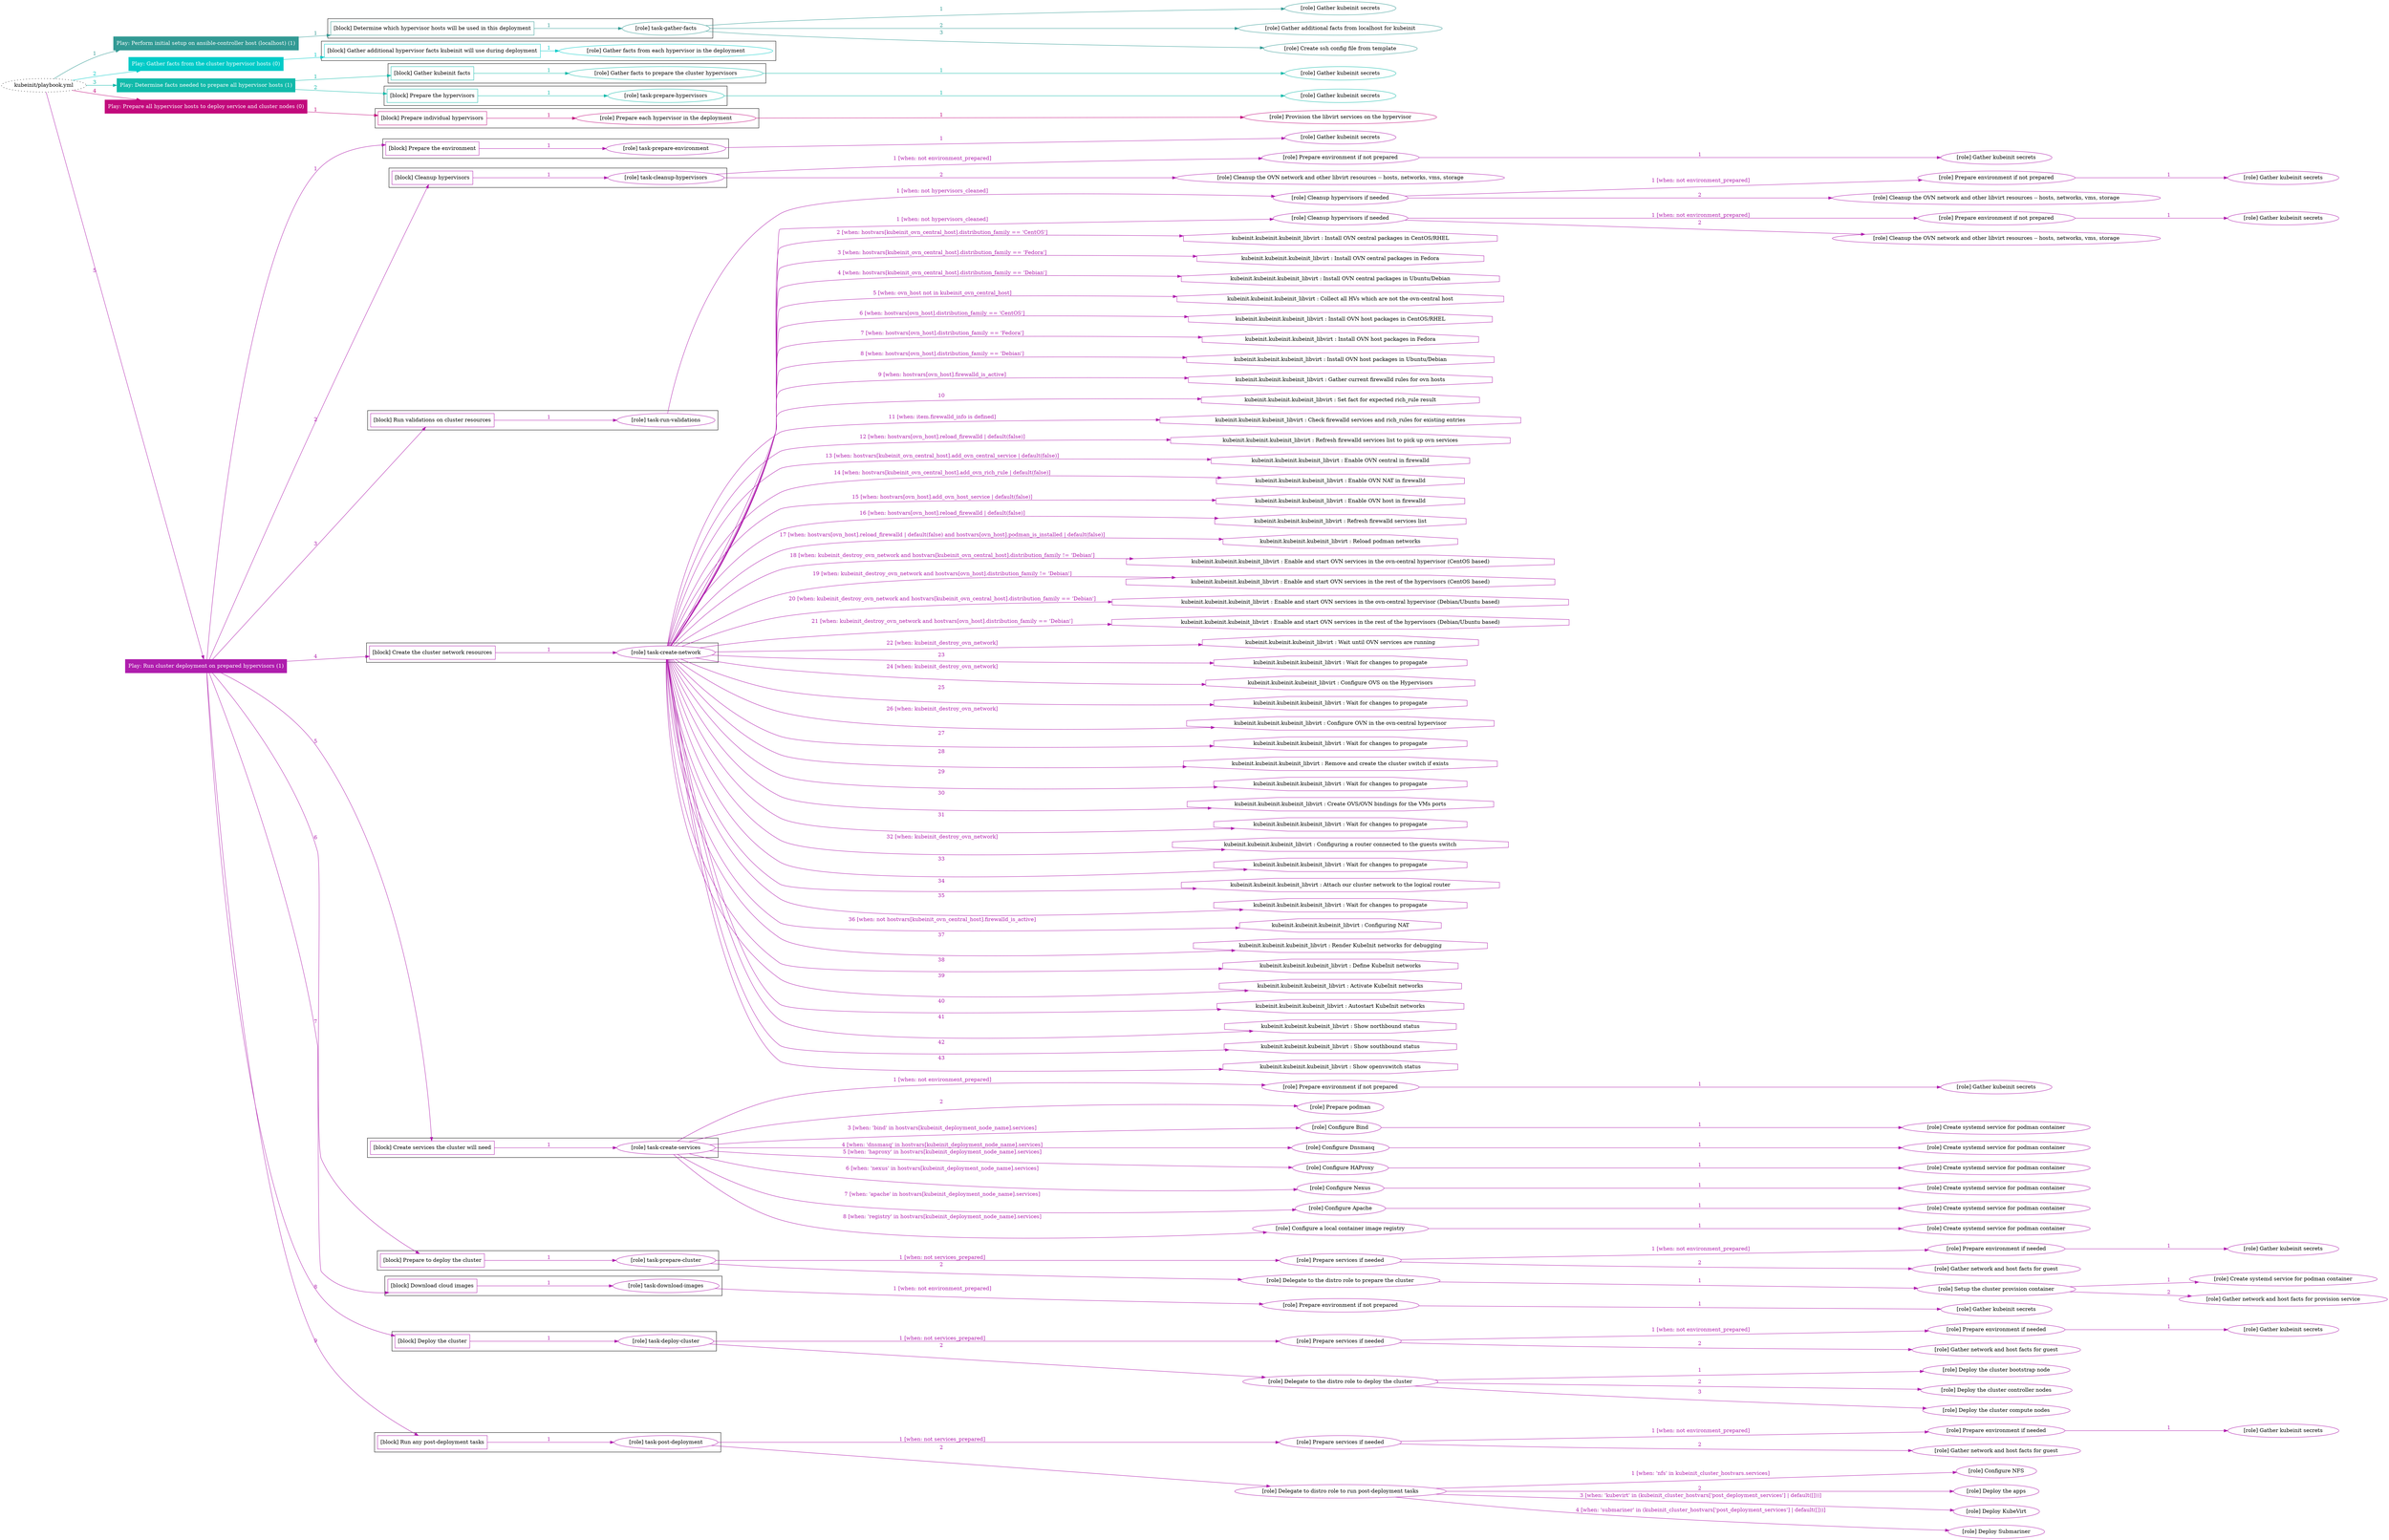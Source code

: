 digraph {
	graph [concentrate=true ordering=in rankdir=LR ratio=fill]
	edge [esep=5 sep=10]
	"kubeinit/playbook.yml" [URL="/home/runner/work/kubeinit/kubeinit/kubeinit/playbook.yml" id=playbook_ea1ca908 style=dotted]
	play_0ae93639 [label="Play: Perform initial setup on ansible-controller host (localhost) (1)" URL="/home/runner/work/kubeinit/kubeinit/kubeinit/playbook.yml" color="#329a94" fontcolor="#ffffff" id=play_0ae93639 shape=box style=filled tooltip=localhost]
	"kubeinit/playbook.yml" -> play_0ae93639 [label="1 " color="#329a94" fontcolor="#329a94" id=edge_a239cb2b labeltooltip="1 " tooltip="1 "]
	subgraph "Gather kubeinit secrets" {
		role_a2e5700a [label="[role] Gather kubeinit secrets" URL="/home/runner/.ansible/collections/ansible_collections/kubeinit/kubeinit/roles/kubeinit_prepare/tasks/build_hypervisors_group.yml" color="#329a94" id=role_a2e5700a tooltip="Gather kubeinit secrets"]
	}
	subgraph "Gather additional facts from localhost for kubeinit" {
		role_4986adee [label="[role] Gather additional facts from localhost for kubeinit" URL="/home/runner/.ansible/collections/ansible_collections/kubeinit/kubeinit/roles/kubeinit_prepare/tasks/build_hypervisors_group.yml" color="#329a94" id=role_4986adee tooltip="Gather additional facts from localhost for kubeinit"]
	}
	subgraph "Create ssh config file from template" {
		role_290e1385 [label="[role] Create ssh config file from template" URL="/home/runner/.ansible/collections/ansible_collections/kubeinit/kubeinit/roles/kubeinit_prepare/tasks/build_hypervisors_group.yml" color="#329a94" id=role_290e1385 tooltip="Create ssh config file from template"]
	}
	subgraph "task-gather-facts" {
		role_0436cee5 [label="[role] task-gather-facts" URL="/home/runner/work/kubeinit/kubeinit/kubeinit/playbook.yml" color="#329a94" id=role_0436cee5 tooltip="task-gather-facts"]
		role_0436cee5 -> role_a2e5700a [label="1 " color="#329a94" fontcolor="#329a94" id=edge_71b6c29a labeltooltip="1 " tooltip="1 "]
		role_0436cee5 -> role_4986adee [label="2 " color="#329a94" fontcolor="#329a94" id=edge_1defa021 labeltooltip="2 " tooltip="2 "]
		role_0436cee5 -> role_290e1385 [label="3 " color="#329a94" fontcolor="#329a94" id=edge_b95667a7 labeltooltip="3 " tooltip="3 "]
	}
	subgraph "Play: Perform initial setup on ansible-controller host (localhost) (1)" {
		play_0ae93639 -> block_bfe4ce61 [label=1 color="#329a94" fontcolor="#329a94" id=edge_d8393384 labeltooltip=1 tooltip=1]
		subgraph cluster_block_bfe4ce61 {
			block_bfe4ce61 [label="[block] Determine which hypervisor hosts will be used in this deployment" URL="/home/runner/work/kubeinit/kubeinit/kubeinit/playbook.yml" color="#329a94" id=block_bfe4ce61 labeltooltip="Determine which hypervisor hosts will be used in this deployment" shape=box tooltip="Determine which hypervisor hosts will be used in this deployment"]
			block_bfe4ce61 -> role_0436cee5 [label="1 " color="#329a94" fontcolor="#329a94" id=edge_c9298a6a labeltooltip="1 " tooltip="1 "]
		}
	}
	play_7efac092 [label="Play: Gather facts from the cluster hypervisor hosts (0)" URL="/home/runner/work/kubeinit/kubeinit/kubeinit/playbook.yml" color="#01cbc8" fontcolor="#ffffff" id=play_7efac092 shape=box style=filled tooltip="Play: Gather facts from the cluster hypervisor hosts (0)"]
	"kubeinit/playbook.yml" -> play_7efac092 [label="2 " color="#01cbc8" fontcolor="#01cbc8" id=edge_a82873a0 labeltooltip="2 " tooltip="2 "]
	subgraph "Gather facts from each hypervisor in the deployment" {
		role_08704fc5 [label="[role] Gather facts from each hypervisor in the deployment" URL="/home/runner/work/kubeinit/kubeinit/kubeinit/playbook.yml" color="#01cbc8" id=role_08704fc5 tooltip="Gather facts from each hypervisor in the deployment"]
	}
	subgraph "Play: Gather facts from the cluster hypervisor hosts (0)" {
		play_7efac092 -> block_3d8e0b66 [label=1 color="#01cbc8" fontcolor="#01cbc8" id=edge_782a9094 labeltooltip=1 tooltip=1]
		subgraph cluster_block_3d8e0b66 {
			block_3d8e0b66 [label="[block] Gather additional hypervisor facts kubeinit will use during deployment" URL="/home/runner/work/kubeinit/kubeinit/kubeinit/playbook.yml" color="#01cbc8" id=block_3d8e0b66 labeltooltip="Gather additional hypervisor facts kubeinit will use during deployment" shape=box tooltip="Gather additional hypervisor facts kubeinit will use during deployment"]
			block_3d8e0b66 -> role_08704fc5 [label="1 " color="#01cbc8" fontcolor="#01cbc8" id=edge_5212f565 labeltooltip="1 " tooltip="1 "]
		}
	}
	play_435638f3 [label="Play: Determine facts needed to prepare all hypervisor hosts (1)" URL="/home/runner/work/kubeinit/kubeinit/kubeinit/playbook.yml" color="#12baaa" fontcolor="#ffffff" id=play_435638f3 shape=box style=filled tooltip=localhost]
	"kubeinit/playbook.yml" -> play_435638f3 [label="3 " color="#12baaa" fontcolor="#12baaa" id=edge_a62889ac labeltooltip="3 " tooltip="3 "]
	subgraph "Gather kubeinit secrets" {
		role_417e9c0d [label="[role] Gather kubeinit secrets" URL="/home/runner/.ansible/collections/ansible_collections/kubeinit/kubeinit/roles/kubeinit_prepare/tasks/gather_kubeinit_facts.yml" color="#12baaa" id=role_417e9c0d tooltip="Gather kubeinit secrets"]
	}
	subgraph "Gather facts to prepare the cluster hypervisors" {
		role_7a25b4cd [label="[role] Gather facts to prepare the cluster hypervisors" URL="/home/runner/work/kubeinit/kubeinit/kubeinit/playbook.yml" color="#12baaa" id=role_7a25b4cd tooltip="Gather facts to prepare the cluster hypervisors"]
		role_7a25b4cd -> role_417e9c0d [label="1 " color="#12baaa" fontcolor="#12baaa" id=edge_e4fcb3da labeltooltip="1 " tooltip="1 "]
	}
	subgraph "Gather kubeinit secrets" {
		role_607f1803 [label="[role] Gather kubeinit secrets" URL="/home/runner/.ansible/collections/ansible_collections/kubeinit/kubeinit/roles/kubeinit_prepare/tasks/gather_kubeinit_facts.yml" color="#12baaa" id=role_607f1803 tooltip="Gather kubeinit secrets"]
	}
	subgraph "task-prepare-hypervisors" {
		role_f292188e [label="[role] task-prepare-hypervisors" URL="/home/runner/work/kubeinit/kubeinit/kubeinit/playbook.yml" color="#12baaa" id=role_f292188e tooltip="task-prepare-hypervisors"]
		role_f292188e -> role_607f1803 [label="1 " color="#12baaa" fontcolor="#12baaa" id=edge_1238291b labeltooltip="1 " tooltip="1 "]
	}
	subgraph "Play: Determine facts needed to prepare all hypervisor hosts (1)" {
		play_435638f3 -> block_8fab084e [label=1 color="#12baaa" fontcolor="#12baaa" id=edge_6aab257a labeltooltip=1 tooltip=1]
		subgraph cluster_block_8fab084e {
			block_8fab084e [label="[block] Gather kubeinit facts" URL="/home/runner/work/kubeinit/kubeinit/kubeinit/playbook.yml" color="#12baaa" id=block_8fab084e labeltooltip="Gather kubeinit facts" shape=box tooltip="Gather kubeinit facts"]
			block_8fab084e -> role_7a25b4cd [label="1 " color="#12baaa" fontcolor="#12baaa" id=edge_57bd0a74 labeltooltip="1 " tooltip="1 "]
		}
		play_435638f3 -> block_c5f908b9 [label=2 color="#12baaa" fontcolor="#12baaa" id=edge_bc007dd3 labeltooltip=2 tooltip=2]
		subgraph cluster_block_c5f908b9 {
			block_c5f908b9 [label="[block] Prepare the hypervisors" URL="/home/runner/work/kubeinit/kubeinit/kubeinit/playbook.yml" color="#12baaa" id=block_c5f908b9 labeltooltip="Prepare the hypervisors" shape=box tooltip="Prepare the hypervisors"]
			block_c5f908b9 -> role_f292188e [label="1 " color="#12baaa" fontcolor="#12baaa" id=edge_26f1ca43 labeltooltip="1 " tooltip="1 "]
		}
	}
	play_dd35bb76 [label="Play: Prepare all hypervisor hosts to deploy service and cluster nodes (0)" URL="/home/runner/work/kubeinit/kubeinit/kubeinit/playbook.yml" color="#c20a7c" fontcolor="#ffffff" id=play_dd35bb76 shape=box style=filled tooltip="Play: Prepare all hypervisor hosts to deploy service and cluster nodes (0)"]
	"kubeinit/playbook.yml" -> play_dd35bb76 [label="4 " color="#c20a7c" fontcolor="#c20a7c" id=edge_64237a8a labeltooltip="4 " tooltip="4 "]
	subgraph "Provision the libvirt services on the hypervisor" {
		role_42cf8843 [label="[role] Provision the libvirt services on the hypervisor" URL="/home/runner/.ansible/collections/ansible_collections/kubeinit/kubeinit/roles/kubeinit_prepare/tasks/prepare_hypervisor.yml" color="#c20a7c" id=role_42cf8843 tooltip="Provision the libvirt services on the hypervisor"]
	}
	subgraph "Prepare each hypervisor in the deployment" {
		role_e4716dc3 [label="[role] Prepare each hypervisor in the deployment" URL="/home/runner/work/kubeinit/kubeinit/kubeinit/playbook.yml" color="#c20a7c" id=role_e4716dc3 tooltip="Prepare each hypervisor in the deployment"]
		role_e4716dc3 -> role_42cf8843 [label="1 " color="#c20a7c" fontcolor="#c20a7c" id=edge_cebd91bb labeltooltip="1 " tooltip="1 "]
	}
	subgraph "Play: Prepare all hypervisor hosts to deploy service and cluster nodes (0)" {
		play_dd35bb76 -> block_8d2de7bc [label=1 color="#c20a7c" fontcolor="#c20a7c" id=edge_f1f3fc42 labeltooltip=1 tooltip=1]
		subgraph cluster_block_8d2de7bc {
			block_8d2de7bc [label="[block] Prepare individual hypervisors" URL="/home/runner/work/kubeinit/kubeinit/kubeinit/playbook.yml" color="#c20a7c" id=block_8d2de7bc labeltooltip="Prepare individual hypervisors" shape=box tooltip="Prepare individual hypervisors"]
			block_8d2de7bc -> role_e4716dc3 [label="1 " color="#c20a7c" fontcolor="#c20a7c" id=edge_1312fa76 labeltooltip="1 " tooltip="1 "]
		}
	}
	play_c04c3ebf [label="Play: Run cluster deployment on prepared hypervisors (1)" URL="/home/runner/work/kubeinit/kubeinit/kubeinit/playbook.yml" color="#af1dad" fontcolor="#ffffff" id=play_c04c3ebf shape=box style=filled tooltip=localhost]
	"kubeinit/playbook.yml" -> play_c04c3ebf [label="5 " color="#af1dad" fontcolor="#af1dad" id=edge_9cc2036c labeltooltip="5 " tooltip="5 "]
	subgraph "Gather kubeinit secrets" {
		role_be4072ae [label="[role] Gather kubeinit secrets" URL="/home/runner/.ansible/collections/ansible_collections/kubeinit/kubeinit/roles/kubeinit_prepare/tasks/gather_kubeinit_facts.yml" color="#af1dad" id=role_be4072ae tooltip="Gather kubeinit secrets"]
	}
	subgraph "task-prepare-environment" {
		role_e751683d [label="[role] task-prepare-environment" URL="/home/runner/work/kubeinit/kubeinit/kubeinit/playbook.yml" color="#af1dad" id=role_e751683d tooltip="task-prepare-environment"]
		role_e751683d -> role_be4072ae [label="1 " color="#af1dad" fontcolor="#af1dad" id=edge_edffc7cd labeltooltip="1 " tooltip="1 "]
	}
	subgraph "Gather kubeinit secrets" {
		role_3a88bd93 [label="[role] Gather kubeinit secrets" URL="/home/runner/.ansible/collections/ansible_collections/kubeinit/kubeinit/roles/kubeinit_prepare/tasks/gather_kubeinit_facts.yml" color="#af1dad" id=role_3a88bd93 tooltip="Gather kubeinit secrets"]
	}
	subgraph "Prepare environment if not prepared" {
		role_726d8c80 [label="[role] Prepare environment if not prepared" URL="/home/runner/.ansible/collections/ansible_collections/kubeinit/kubeinit/roles/kubeinit_prepare/tasks/cleanup_hypervisors.yml" color="#af1dad" id=role_726d8c80 tooltip="Prepare environment if not prepared"]
		role_726d8c80 -> role_3a88bd93 [label="1 " color="#af1dad" fontcolor="#af1dad" id=edge_2c4854ce labeltooltip="1 " tooltip="1 "]
	}
	subgraph "Cleanup the OVN network and other libvirt resources -- hosts, networks, vms, storage" {
		role_c9565718 [label="[role] Cleanup the OVN network and other libvirt resources -- hosts, networks, vms, storage" URL="/home/runner/.ansible/collections/ansible_collections/kubeinit/kubeinit/roles/kubeinit_prepare/tasks/cleanup_hypervisors.yml" color="#af1dad" id=role_c9565718 tooltip="Cleanup the OVN network and other libvirt resources -- hosts, networks, vms, storage"]
	}
	subgraph "task-cleanup-hypervisors" {
		role_a828b760 [label="[role] task-cleanup-hypervisors" URL="/home/runner/work/kubeinit/kubeinit/kubeinit/playbook.yml" color="#af1dad" id=role_a828b760 tooltip="task-cleanup-hypervisors"]
		role_a828b760 -> role_726d8c80 [label="1 [when: not environment_prepared]" color="#af1dad" fontcolor="#af1dad" id=edge_103b2758 labeltooltip="1 [when: not environment_prepared]" tooltip="1 [when: not environment_prepared]"]
		role_a828b760 -> role_c9565718 [label="2 " color="#af1dad" fontcolor="#af1dad" id=edge_926e0efb labeltooltip="2 " tooltip="2 "]
	}
	subgraph "Gather kubeinit secrets" {
		role_eca403bc [label="[role] Gather kubeinit secrets" URL="/home/runner/.ansible/collections/ansible_collections/kubeinit/kubeinit/roles/kubeinit_prepare/tasks/gather_kubeinit_facts.yml" color="#af1dad" id=role_eca403bc tooltip="Gather kubeinit secrets"]
	}
	subgraph "Prepare environment if not prepared" {
		role_e708976e [label="[role] Prepare environment if not prepared" URL="/home/runner/.ansible/collections/ansible_collections/kubeinit/kubeinit/roles/kubeinit_prepare/tasks/cleanup_hypervisors.yml" color="#af1dad" id=role_e708976e tooltip="Prepare environment if not prepared"]
		role_e708976e -> role_eca403bc [label="1 " color="#af1dad" fontcolor="#af1dad" id=edge_f179a76d labeltooltip="1 " tooltip="1 "]
	}
	subgraph "Cleanup the OVN network and other libvirt resources -- hosts, networks, vms, storage" {
		role_1211282d [label="[role] Cleanup the OVN network and other libvirt resources -- hosts, networks, vms, storage" URL="/home/runner/.ansible/collections/ansible_collections/kubeinit/kubeinit/roles/kubeinit_prepare/tasks/cleanup_hypervisors.yml" color="#af1dad" id=role_1211282d tooltip="Cleanup the OVN network and other libvirt resources -- hosts, networks, vms, storage"]
	}
	subgraph "Cleanup hypervisors if needed" {
		role_2c00f3e8 [label="[role] Cleanup hypervisors if needed" URL="/home/runner/.ansible/collections/ansible_collections/kubeinit/kubeinit/roles/kubeinit_validations/tasks/main.yml" color="#af1dad" id=role_2c00f3e8 tooltip="Cleanup hypervisors if needed"]
		role_2c00f3e8 -> role_e708976e [label="1 [when: not environment_prepared]" color="#af1dad" fontcolor="#af1dad" id=edge_c3685a4c labeltooltip="1 [when: not environment_prepared]" tooltip="1 [when: not environment_prepared]"]
		role_2c00f3e8 -> role_1211282d [label="2 " color="#af1dad" fontcolor="#af1dad" id=edge_b17fec5b labeltooltip="2 " tooltip="2 "]
	}
	subgraph "task-run-validations" {
		role_08cb3ce9 [label="[role] task-run-validations" URL="/home/runner/work/kubeinit/kubeinit/kubeinit/playbook.yml" color="#af1dad" id=role_08cb3ce9 tooltip="task-run-validations"]
		role_08cb3ce9 -> role_2c00f3e8 [label="1 [when: not hypervisors_cleaned]" color="#af1dad" fontcolor="#af1dad" id=edge_a7c07e04 labeltooltip="1 [when: not hypervisors_cleaned]" tooltip="1 [when: not hypervisors_cleaned]"]
	}
	subgraph "Gather kubeinit secrets" {
		role_6c9b02df [label="[role] Gather kubeinit secrets" URL="/home/runner/.ansible/collections/ansible_collections/kubeinit/kubeinit/roles/kubeinit_prepare/tasks/gather_kubeinit_facts.yml" color="#af1dad" id=role_6c9b02df tooltip="Gather kubeinit secrets"]
	}
	subgraph "Prepare environment if not prepared" {
		role_2c89f861 [label="[role] Prepare environment if not prepared" URL="/home/runner/.ansible/collections/ansible_collections/kubeinit/kubeinit/roles/kubeinit_prepare/tasks/cleanup_hypervisors.yml" color="#af1dad" id=role_2c89f861 tooltip="Prepare environment if not prepared"]
		role_2c89f861 -> role_6c9b02df [label="1 " color="#af1dad" fontcolor="#af1dad" id=edge_7a4ef47b labeltooltip="1 " tooltip="1 "]
	}
	subgraph "Cleanup the OVN network and other libvirt resources -- hosts, networks, vms, storage" {
		role_3efa6ea3 [label="[role] Cleanup the OVN network and other libvirt resources -- hosts, networks, vms, storage" URL="/home/runner/.ansible/collections/ansible_collections/kubeinit/kubeinit/roles/kubeinit_prepare/tasks/cleanup_hypervisors.yml" color="#af1dad" id=role_3efa6ea3 tooltip="Cleanup the OVN network and other libvirt resources -- hosts, networks, vms, storage"]
	}
	subgraph "Cleanup hypervisors if needed" {
		role_de40634b [label="[role] Cleanup hypervisors if needed" URL="/home/runner/.ansible/collections/ansible_collections/kubeinit/kubeinit/roles/kubeinit_libvirt/tasks/create_network.yml" color="#af1dad" id=role_de40634b tooltip="Cleanup hypervisors if needed"]
		role_de40634b -> role_2c89f861 [label="1 [when: not environment_prepared]" color="#af1dad" fontcolor="#af1dad" id=edge_f402938e labeltooltip="1 [when: not environment_prepared]" tooltip="1 [when: not environment_prepared]"]
		role_de40634b -> role_3efa6ea3 [label="2 " color="#af1dad" fontcolor="#af1dad" id=edge_6611daa8 labeltooltip="2 " tooltip="2 "]
	}
	subgraph "task-create-network" {
		role_a8f7feea [label="[role] task-create-network" URL="/home/runner/work/kubeinit/kubeinit/kubeinit/playbook.yml" color="#af1dad" id=role_a8f7feea tooltip="task-create-network"]
		role_a8f7feea -> role_de40634b [label="1 [when: not hypervisors_cleaned]" color="#af1dad" fontcolor="#af1dad" id=edge_c435ec99 labeltooltip="1 [when: not hypervisors_cleaned]" tooltip="1 [when: not hypervisors_cleaned]"]
		task_5f2d940c [label="kubeinit.kubeinit.kubeinit_libvirt : Install OVN central packages in CentOS/RHEL" URL="/home/runner/.ansible/collections/ansible_collections/kubeinit/kubeinit/roles/kubeinit_libvirt/tasks/create_network.yml" color="#af1dad" id=task_5f2d940c shape=octagon tooltip="kubeinit.kubeinit.kubeinit_libvirt : Install OVN central packages in CentOS/RHEL"]
		role_a8f7feea -> task_5f2d940c [label="2 [when: hostvars[kubeinit_ovn_central_host].distribution_family == 'CentOS']" color="#af1dad" fontcolor="#af1dad" id=edge_6fa2ced2 labeltooltip="2 [when: hostvars[kubeinit_ovn_central_host].distribution_family == 'CentOS']" tooltip="2 [when: hostvars[kubeinit_ovn_central_host].distribution_family == 'CentOS']"]
		task_7ba40718 [label="kubeinit.kubeinit.kubeinit_libvirt : Install OVN central packages in Fedora" URL="/home/runner/.ansible/collections/ansible_collections/kubeinit/kubeinit/roles/kubeinit_libvirt/tasks/create_network.yml" color="#af1dad" id=task_7ba40718 shape=octagon tooltip="kubeinit.kubeinit.kubeinit_libvirt : Install OVN central packages in Fedora"]
		role_a8f7feea -> task_7ba40718 [label="3 [when: hostvars[kubeinit_ovn_central_host].distribution_family == 'Fedora']" color="#af1dad" fontcolor="#af1dad" id=edge_8e8d9be9 labeltooltip="3 [when: hostvars[kubeinit_ovn_central_host].distribution_family == 'Fedora']" tooltip="3 [when: hostvars[kubeinit_ovn_central_host].distribution_family == 'Fedora']"]
		task_ee82bf80 [label="kubeinit.kubeinit.kubeinit_libvirt : Install OVN central packages in Ubuntu/Debian" URL="/home/runner/.ansible/collections/ansible_collections/kubeinit/kubeinit/roles/kubeinit_libvirt/tasks/create_network.yml" color="#af1dad" id=task_ee82bf80 shape=octagon tooltip="kubeinit.kubeinit.kubeinit_libvirt : Install OVN central packages in Ubuntu/Debian"]
		role_a8f7feea -> task_ee82bf80 [label="4 [when: hostvars[kubeinit_ovn_central_host].distribution_family == 'Debian']" color="#af1dad" fontcolor="#af1dad" id=edge_65379d59 labeltooltip="4 [when: hostvars[kubeinit_ovn_central_host].distribution_family == 'Debian']" tooltip="4 [when: hostvars[kubeinit_ovn_central_host].distribution_family == 'Debian']"]
		task_21851b7a [label="kubeinit.kubeinit.kubeinit_libvirt : Collect all HVs which are not the ovn-central host" URL="/home/runner/.ansible/collections/ansible_collections/kubeinit/kubeinit/roles/kubeinit_libvirt/tasks/create_network.yml" color="#af1dad" id=task_21851b7a shape=octagon tooltip="kubeinit.kubeinit.kubeinit_libvirt : Collect all HVs which are not the ovn-central host"]
		role_a8f7feea -> task_21851b7a [label="5 [when: ovn_host not in kubeinit_ovn_central_host]" color="#af1dad" fontcolor="#af1dad" id=edge_c2262827 labeltooltip="5 [when: ovn_host not in kubeinit_ovn_central_host]" tooltip="5 [when: ovn_host not in kubeinit_ovn_central_host]"]
		task_15d139f1 [label="kubeinit.kubeinit.kubeinit_libvirt : Install OVN host packages in CentOS/RHEL" URL="/home/runner/.ansible/collections/ansible_collections/kubeinit/kubeinit/roles/kubeinit_libvirt/tasks/create_network.yml" color="#af1dad" id=task_15d139f1 shape=octagon tooltip="kubeinit.kubeinit.kubeinit_libvirt : Install OVN host packages in CentOS/RHEL"]
		role_a8f7feea -> task_15d139f1 [label="6 [when: hostvars[ovn_host].distribution_family == 'CentOS']" color="#af1dad" fontcolor="#af1dad" id=edge_37299f72 labeltooltip="6 [when: hostvars[ovn_host].distribution_family == 'CentOS']" tooltip="6 [when: hostvars[ovn_host].distribution_family == 'CentOS']"]
		task_61093e41 [label="kubeinit.kubeinit.kubeinit_libvirt : Install OVN host packages in Fedora" URL="/home/runner/.ansible/collections/ansible_collections/kubeinit/kubeinit/roles/kubeinit_libvirt/tasks/create_network.yml" color="#af1dad" id=task_61093e41 shape=octagon tooltip="kubeinit.kubeinit.kubeinit_libvirt : Install OVN host packages in Fedora"]
		role_a8f7feea -> task_61093e41 [label="7 [when: hostvars[ovn_host].distribution_family == 'Fedora']" color="#af1dad" fontcolor="#af1dad" id=edge_f900c5b8 labeltooltip="7 [when: hostvars[ovn_host].distribution_family == 'Fedora']" tooltip="7 [when: hostvars[ovn_host].distribution_family == 'Fedora']"]
		task_47f170ee [label="kubeinit.kubeinit.kubeinit_libvirt : Install OVN host packages in Ubuntu/Debian" URL="/home/runner/.ansible/collections/ansible_collections/kubeinit/kubeinit/roles/kubeinit_libvirt/tasks/create_network.yml" color="#af1dad" id=task_47f170ee shape=octagon tooltip="kubeinit.kubeinit.kubeinit_libvirt : Install OVN host packages in Ubuntu/Debian"]
		role_a8f7feea -> task_47f170ee [label="8 [when: hostvars[ovn_host].distribution_family == 'Debian']" color="#af1dad" fontcolor="#af1dad" id=edge_23afaff3 labeltooltip="8 [when: hostvars[ovn_host].distribution_family == 'Debian']" tooltip="8 [when: hostvars[ovn_host].distribution_family == 'Debian']"]
		task_7374ea62 [label="kubeinit.kubeinit.kubeinit_libvirt : Gather current firewalld rules for ovn hosts" URL="/home/runner/.ansible/collections/ansible_collections/kubeinit/kubeinit/roles/kubeinit_libvirt/tasks/create_network.yml" color="#af1dad" id=task_7374ea62 shape=octagon tooltip="kubeinit.kubeinit.kubeinit_libvirt : Gather current firewalld rules for ovn hosts"]
		role_a8f7feea -> task_7374ea62 [label="9 [when: hostvars[ovn_host].firewalld_is_active]" color="#af1dad" fontcolor="#af1dad" id=edge_05634453 labeltooltip="9 [when: hostvars[ovn_host].firewalld_is_active]" tooltip="9 [when: hostvars[ovn_host].firewalld_is_active]"]
		task_36356c10 [label="kubeinit.kubeinit.kubeinit_libvirt : Set fact for expected rich_rule result" URL="/home/runner/.ansible/collections/ansible_collections/kubeinit/kubeinit/roles/kubeinit_libvirt/tasks/create_network.yml" color="#af1dad" id=task_36356c10 shape=octagon tooltip="kubeinit.kubeinit.kubeinit_libvirt : Set fact for expected rich_rule result"]
		role_a8f7feea -> task_36356c10 [label="10 " color="#af1dad" fontcolor="#af1dad" id=edge_595e44ba labeltooltip="10 " tooltip="10 "]
		task_eefe74a4 [label="kubeinit.kubeinit.kubeinit_libvirt : Check firewalld services and rich_rules for existing entries" URL="/home/runner/.ansible/collections/ansible_collections/kubeinit/kubeinit/roles/kubeinit_libvirt/tasks/create_network.yml" color="#af1dad" id=task_eefe74a4 shape=octagon tooltip="kubeinit.kubeinit.kubeinit_libvirt : Check firewalld services and rich_rules for existing entries"]
		role_a8f7feea -> task_eefe74a4 [label="11 [when: item.firewalld_info is defined]" color="#af1dad" fontcolor="#af1dad" id=edge_5201e021 labeltooltip="11 [when: item.firewalld_info is defined]" tooltip="11 [when: item.firewalld_info is defined]"]
		task_36fb844e [label="kubeinit.kubeinit.kubeinit_libvirt : Refresh firewalld services list to pick up ovn services" URL="/home/runner/.ansible/collections/ansible_collections/kubeinit/kubeinit/roles/kubeinit_libvirt/tasks/create_network.yml" color="#af1dad" id=task_36fb844e shape=octagon tooltip="kubeinit.kubeinit.kubeinit_libvirt : Refresh firewalld services list to pick up ovn services"]
		role_a8f7feea -> task_36fb844e [label="12 [when: hostvars[ovn_host].reload_firewalld | default(false)]" color="#af1dad" fontcolor="#af1dad" id=edge_ecee724e labeltooltip="12 [when: hostvars[ovn_host].reload_firewalld | default(false)]" tooltip="12 [when: hostvars[ovn_host].reload_firewalld | default(false)]"]
		task_72750d23 [label="kubeinit.kubeinit.kubeinit_libvirt : Enable OVN central in firewalld" URL="/home/runner/.ansible/collections/ansible_collections/kubeinit/kubeinit/roles/kubeinit_libvirt/tasks/create_network.yml" color="#af1dad" id=task_72750d23 shape=octagon tooltip="kubeinit.kubeinit.kubeinit_libvirt : Enable OVN central in firewalld"]
		role_a8f7feea -> task_72750d23 [label="13 [when: hostvars[kubeinit_ovn_central_host].add_ovn_central_service | default(false)]" color="#af1dad" fontcolor="#af1dad" id=edge_e80185ca labeltooltip="13 [when: hostvars[kubeinit_ovn_central_host].add_ovn_central_service | default(false)]" tooltip="13 [when: hostvars[kubeinit_ovn_central_host].add_ovn_central_service | default(false)]"]
		task_3a2ea556 [label="kubeinit.kubeinit.kubeinit_libvirt : Enable OVN NAT in firewalld" URL="/home/runner/.ansible/collections/ansible_collections/kubeinit/kubeinit/roles/kubeinit_libvirt/tasks/create_network.yml" color="#af1dad" id=task_3a2ea556 shape=octagon tooltip="kubeinit.kubeinit.kubeinit_libvirt : Enable OVN NAT in firewalld"]
		role_a8f7feea -> task_3a2ea556 [label="14 [when: hostvars[kubeinit_ovn_central_host].add_ovn_rich_rule | default(false)]" color="#af1dad" fontcolor="#af1dad" id=edge_632642f2 labeltooltip="14 [when: hostvars[kubeinit_ovn_central_host].add_ovn_rich_rule | default(false)]" tooltip="14 [when: hostvars[kubeinit_ovn_central_host].add_ovn_rich_rule | default(false)]"]
		task_22b05e3d [label="kubeinit.kubeinit.kubeinit_libvirt : Enable OVN host in firewalld" URL="/home/runner/.ansible/collections/ansible_collections/kubeinit/kubeinit/roles/kubeinit_libvirt/tasks/create_network.yml" color="#af1dad" id=task_22b05e3d shape=octagon tooltip="kubeinit.kubeinit.kubeinit_libvirt : Enable OVN host in firewalld"]
		role_a8f7feea -> task_22b05e3d [label="15 [when: hostvars[ovn_host].add_ovn_host_service | default(false)]" color="#af1dad" fontcolor="#af1dad" id=edge_601c3649 labeltooltip="15 [when: hostvars[ovn_host].add_ovn_host_service | default(false)]" tooltip="15 [when: hostvars[ovn_host].add_ovn_host_service | default(false)]"]
		task_45ec040a [label="kubeinit.kubeinit.kubeinit_libvirt : Refresh firewalld services list" URL="/home/runner/.ansible/collections/ansible_collections/kubeinit/kubeinit/roles/kubeinit_libvirt/tasks/create_network.yml" color="#af1dad" id=task_45ec040a shape=octagon tooltip="kubeinit.kubeinit.kubeinit_libvirt : Refresh firewalld services list"]
		role_a8f7feea -> task_45ec040a [label="16 [when: hostvars[ovn_host].reload_firewalld | default(false)]" color="#af1dad" fontcolor="#af1dad" id=edge_7b00fbb3 labeltooltip="16 [when: hostvars[ovn_host].reload_firewalld | default(false)]" tooltip="16 [when: hostvars[ovn_host].reload_firewalld | default(false)]"]
		task_f835b9d4 [label="kubeinit.kubeinit.kubeinit_libvirt : Reload podman networks" URL="/home/runner/.ansible/collections/ansible_collections/kubeinit/kubeinit/roles/kubeinit_libvirt/tasks/create_network.yml" color="#af1dad" id=task_f835b9d4 shape=octagon tooltip="kubeinit.kubeinit.kubeinit_libvirt : Reload podman networks"]
		role_a8f7feea -> task_f835b9d4 [label="17 [when: hostvars[ovn_host].reload_firewalld | default(false) and hostvars[ovn_host].podman_is_installed | default(false)]" color="#af1dad" fontcolor="#af1dad" id=edge_17d62444 labeltooltip="17 [when: hostvars[ovn_host].reload_firewalld | default(false) and hostvars[ovn_host].podman_is_installed | default(false)]" tooltip="17 [when: hostvars[ovn_host].reload_firewalld | default(false) and hostvars[ovn_host].podman_is_installed | default(false)]"]
		task_0449b6b3 [label="kubeinit.kubeinit.kubeinit_libvirt : Enable and start OVN services in the ovn-central hypervisor (CentOS based)" URL="/home/runner/.ansible/collections/ansible_collections/kubeinit/kubeinit/roles/kubeinit_libvirt/tasks/create_network.yml" color="#af1dad" id=task_0449b6b3 shape=octagon tooltip="kubeinit.kubeinit.kubeinit_libvirt : Enable and start OVN services in the ovn-central hypervisor (CentOS based)"]
		role_a8f7feea -> task_0449b6b3 [label="18 [when: kubeinit_destroy_ovn_network and hostvars[kubeinit_ovn_central_host].distribution_family != 'Debian']" color="#af1dad" fontcolor="#af1dad" id=edge_5b678185 labeltooltip="18 [when: kubeinit_destroy_ovn_network and hostvars[kubeinit_ovn_central_host].distribution_family != 'Debian']" tooltip="18 [when: kubeinit_destroy_ovn_network and hostvars[kubeinit_ovn_central_host].distribution_family != 'Debian']"]
		task_5dcb531d [label="kubeinit.kubeinit.kubeinit_libvirt : Enable and start OVN services in the rest of the hypervisors (CentOS based)" URL="/home/runner/.ansible/collections/ansible_collections/kubeinit/kubeinit/roles/kubeinit_libvirt/tasks/create_network.yml" color="#af1dad" id=task_5dcb531d shape=octagon tooltip="kubeinit.kubeinit.kubeinit_libvirt : Enable and start OVN services in the rest of the hypervisors (CentOS based)"]
		role_a8f7feea -> task_5dcb531d [label="19 [when: kubeinit_destroy_ovn_network and hostvars[ovn_host].distribution_family != 'Debian']" color="#af1dad" fontcolor="#af1dad" id=edge_9c5aa1c3 labeltooltip="19 [when: kubeinit_destroy_ovn_network and hostvars[ovn_host].distribution_family != 'Debian']" tooltip="19 [when: kubeinit_destroy_ovn_network and hostvars[ovn_host].distribution_family != 'Debian']"]
		task_d41bc78f [label="kubeinit.kubeinit.kubeinit_libvirt : Enable and start OVN services in the ovn-central hypervisor (Debian/Ubuntu based)" URL="/home/runner/.ansible/collections/ansible_collections/kubeinit/kubeinit/roles/kubeinit_libvirt/tasks/create_network.yml" color="#af1dad" id=task_d41bc78f shape=octagon tooltip="kubeinit.kubeinit.kubeinit_libvirt : Enable and start OVN services in the ovn-central hypervisor (Debian/Ubuntu based)"]
		role_a8f7feea -> task_d41bc78f [label="20 [when: kubeinit_destroy_ovn_network and hostvars[kubeinit_ovn_central_host].distribution_family == 'Debian']" color="#af1dad" fontcolor="#af1dad" id=edge_330253a0 labeltooltip="20 [when: kubeinit_destroy_ovn_network and hostvars[kubeinit_ovn_central_host].distribution_family == 'Debian']" tooltip="20 [when: kubeinit_destroy_ovn_network and hostvars[kubeinit_ovn_central_host].distribution_family == 'Debian']"]
		task_aa8d7049 [label="kubeinit.kubeinit.kubeinit_libvirt : Enable and start OVN services in the rest of the hypervisors (Debian/Ubuntu based)" URL="/home/runner/.ansible/collections/ansible_collections/kubeinit/kubeinit/roles/kubeinit_libvirt/tasks/create_network.yml" color="#af1dad" id=task_aa8d7049 shape=octagon tooltip="kubeinit.kubeinit.kubeinit_libvirt : Enable and start OVN services in the rest of the hypervisors (Debian/Ubuntu based)"]
		role_a8f7feea -> task_aa8d7049 [label="21 [when: kubeinit_destroy_ovn_network and hostvars[ovn_host].distribution_family == 'Debian']" color="#af1dad" fontcolor="#af1dad" id=edge_7758cee8 labeltooltip="21 [when: kubeinit_destroy_ovn_network and hostvars[ovn_host].distribution_family == 'Debian']" tooltip="21 [when: kubeinit_destroy_ovn_network and hostvars[ovn_host].distribution_family == 'Debian']"]
		task_a751a0d9 [label="kubeinit.kubeinit.kubeinit_libvirt : Wait until OVN services are running" URL="/home/runner/.ansible/collections/ansible_collections/kubeinit/kubeinit/roles/kubeinit_libvirt/tasks/create_network.yml" color="#af1dad" id=task_a751a0d9 shape=octagon tooltip="kubeinit.kubeinit.kubeinit_libvirt : Wait until OVN services are running"]
		role_a8f7feea -> task_a751a0d9 [label="22 [when: kubeinit_destroy_ovn_network]" color="#af1dad" fontcolor="#af1dad" id=edge_5f27a0f8 labeltooltip="22 [when: kubeinit_destroy_ovn_network]" tooltip="22 [when: kubeinit_destroy_ovn_network]"]
		task_a46d579a [label="kubeinit.kubeinit.kubeinit_libvirt : Wait for changes to propagate" URL="/home/runner/.ansible/collections/ansible_collections/kubeinit/kubeinit/roles/kubeinit_libvirt/tasks/create_network.yml" color="#af1dad" id=task_a46d579a shape=octagon tooltip="kubeinit.kubeinit.kubeinit_libvirt : Wait for changes to propagate"]
		role_a8f7feea -> task_a46d579a [label="23 " color="#af1dad" fontcolor="#af1dad" id=edge_85ecf3cb labeltooltip="23 " tooltip="23 "]
		task_6a4a019d [label="kubeinit.kubeinit.kubeinit_libvirt : Configure OVS on the Hypervisors" URL="/home/runner/.ansible/collections/ansible_collections/kubeinit/kubeinit/roles/kubeinit_libvirt/tasks/create_network.yml" color="#af1dad" id=task_6a4a019d shape=octagon tooltip="kubeinit.kubeinit.kubeinit_libvirt : Configure OVS on the Hypervisors"]
		role_a8f7feea -> task_6a4a019d [label="24 [when: kubeinit_destroy_ovn_network]" color="#af1dad" fontcolor="#af1dad" id=edge_59fe5c83 labeltooltip="24 [when: kubeinit_destroy_ovn_network]" tooltip="24 [when: kubeinit_destroy_ovn_network]"]
		task_e58282b2 [label="kubeinit.kubeinit.kubeinit_libvirt : Wait for changes to propagate" URL="/home/runner/.ansible/collections/ansible_collections/kubeinit/kubeinit/roles/kubeinit_libvirt/tasks/create_network.yml" color="#af1dad" id=task_e58282b2 shape=octagon tooltip="kubeinit.kubeinit.kubeinit_libvirt : Wait for changes to propagate"]
		role_a8f7feea -> task_e58282b2 [label="25 " color="#af1dad" fontcolor="#af1dad" id=edge_af2b3070 labeltooltip="25 " tooltip="25 "]
		task_0158b9ee [label="kubeinit.kubeinit.kubeinit_libvirt : Configure OVN in the ovn-central hypervisor" URL="/home/runner/.ansible/collections/ansible_collections/kubeinit/kubeinit/roles/kubeinit_libvirt/tasks/create_network.yml" color="#af1dad" id=task_0158b9ee shape=octagon tooltip="kubeinit.kubeinit.kubeinit_libvirt : Configure OVN in the ovn-central hypervisor"]
		role_a8f7feea -> task_0158b9ee [label="26 [when: kubeinit_destroy_ovn_network]" color="#af1dad" fontcolor="#af1dad" id=edge_db724f2c labeltooltip="26 [when: kubeinit_destroy_ovn_network]" tooltip="26 [when: kubeinit_destroy_ovn_network]"]
		task_1b548d3f [label="kubeinit.kubeinit.kubeinit_libvirt : Wait for changes to propagate" URL="/home/runner/.ansible/collections/ansible_collections/kubeinit/kubeinit/roles/kubeinit_libvirt/tasks/create_network.yml" color="#af1dad" id=task_1b548d3f shape=octagon tooltip="kubeinit.kubeinit.kubeinit_libvirt : Wait for changes to propagate"]
		role_a8f7feea -> task_1b548d3f [label="27 " color="#af1dad" fontcolor="#af1dad" id=edge_05364dcb labeltooltip="27 " tooltip="27 "]
		task_fdcd83b1 [label="kubeinit.kubeinit.kubeinit_libvirt : Remove and create the cluster switch if exists" URL="/home/runner/.ansible/collections/ansible_collections/kubeinit/kubeinit/roles/kubeinit_libvirt/tasks/create_network.yml" color="#af1dad" id=task_fdcd83b1 shape=octagon tooltip="kubeinit.kubeinit.kubeinit_libvirt : Remove and create the cluster switch if exists"]
		role_a8f7feea -> task_fdcd83b1 [label="28 " color="#af1dad" fontcolor="#af1dad" id=edge_ca3433eb labeltooltip="28 " tooltip="28 "]
		task_d4d1dc25 [label="kubeinit.kubeinit.kubeinit_libvirt : Wait for changes to propagate" URL="/home/runner/.ansible/collections/ansible_collections/kubeinit/kubeinit/roles/kubeinit_libvirt/tasks/create_network.yml" color="#af1dad" id=task_d4d1dc25 shape=octagon tooltip="kubeinit.kubeinit.kubeinit_libvirt : Wait for changes to propagate"]
		role_a8f7feea -> task_d4d1dc25 [label="29 " color="#af1dad" fontcolor="#af1dad" id=edge_4a07895a labeltooltip="29 " tooltip="29 "]
		task_d040cc42 [label="kubeinit.kubeinit.kubeinit_libvirt : Create OVS/OVN bindings for the VMs ports" URL="/home/runner/.ansible/collections/ansible_collections/kubeinit/kubeinit/roles/kubeinit_libvirt/tasks/create_network.yml" color="#af1dad" id=task_d040cc42 shape=octagon tooltip="kubeinit.kubeinit.kubeinit_libvirt : Create OVS/OVN bindings for the VMs ports"]
		role_a8f7feea -> task_d040cc42 [label="30 " color="#af1dad" fontcolor="#af1dad" id=edge_9eec3450 labeltooltip="30 " tooltip="30 "]
		task_537da83a [label="kubeinit.kubeinit.kubeinit_libvirt : Wait for changes to propagate" URL="/home/runner/.ansible/collections/ansible_collections/kubeinit/kubeinit/roles/kubeinit_libvirt/tasks/create_network.yml" color="#af1dad" id=task_537da83a shape=octagon tooltip="kubeinit.kubeinit.kubeinit_libvirt : Wait for changes to propagate"]
		role_a8f7feea -> task_537da83a [label="31 " color="#af1dad" fontcolor="#af1dad" id=edge_915577bf labeltooltip="31 " tooltip="31 "]
		task_f5fec543 [label="kubeinit.kubeinit.kubeinit_libvirt : Configuring a router connected to the guests switch" URL="/home/runner/.ansible/collections/ansible_collections/kubeinit/kubeinit/roles/kubeinit_libvirt/tasks/create_network.yml" color="#af1dad" id=task_f5fec543 shape=octagon tooltip="kubeinit.kubeinit.kubeinit_libvirt : Configuring a router connected to the guests switch"]
		role_a8f7feea -> task_f5fec543 [label="32 [when: kubeinit_destroy_ovn_network]" color="#af1dad" fontcolor="#af1dad" id=edge_a9769b2c labeltooltip="32 [when: kubeinit_destroy_ovn_network]" tooltip="32 [when: kubeinit_destroy_ovn_network]"]
		task_fa23146b [label="kubeinit.kubeinit.kubeinit_libvirt : Wait for changes to propagate" URL="/home/runner/.ansible/collections/ansible_collections/kubeinit/kubeinit/roles/kubeinit_libvirt/tasks/create_network.yml" color="#af1dad" id=task_fa23146b shape=octagon tooltip="kubeinit.kubeinit.kubeinit_libvirt : Wait for changes to propagate"]
		role_a8f7feea -> task_fa23146b [label="33 " color="#af1dad" fontcolor="#af1dad" id=edge_ce78a8df labeltooltip="33 " tooltip="33 "]
		task_3399d7ef [label="kubeinit.kubeinit.kubeinit_libvirt : Attach our cluster network to the logical router" URL="/home/runner/.ansible/collections/ansible_collections/kubeinit/kubeinit/roles/kubeinit_libvirt/tasks/create_network.yml" color="#af1dad" id=task_3399d7ef shape=octagon tooltip="kubeinit.kubeinit.kubeinit_libvirt : Attach our cluster network to the logical router"]
		role_a8f7feea -> task_3399d7ef [label="34 " color="#af1dad" fontcolor="#af1dad" id=edge_d01a3ce6 labeltooltip="34 " tooltip="34 "]
		task_171bdc61 [label="kubeinit.kubeinit.kubeinit_libvirt : Wait for changes to propagate" URL="/home/runner/.ansible/collections/ansible_collections/kubeinit/kubeinit/roles/kubeinit_libvirt/tasks/create_network.yml" color="#af1dad" id=task_171bdc61 shape=octagon tooltip="kubeinit.kubeinit.kubeinit_libvirt : Wait for changes to propagate"]
		role_a8f7feea -> task_171bdc61 [label="35 " color="#af1dad" fontcolor="#af1dad" id=edge_3cca108a labeltooltip="35 " tooltip="35 "]
		task_82bd99cf [label="kubeinit.kubeinit.kubeinit_libvirt : Configuring NAT" URL="/home/runner/.ansible/collections/ansible_collections/kubeinit/kubeinit/roles/kubeinit_libvirt/tasks/create_network.yml" color="#af1dad" id=task_82bd99cf shape=octagon tooltip="kubeinit.kubeinit.kubeinit_libvirt : Configuring NAT"]
		role_a8f7feea -> task_82bd99cf [label="36 [when: not hostvars[kubeinit_ovn_central_host].firewalld_is_active]" color="#af1dad" fontcolor="#af1dad" id=edge_fc0d87a4 labeltooltip="36 [when: not hostvars[kubeinit_ovn_central_host].firewalld_is_active]" tooltip="36 [when: not hostvars[kubeinit_ovn_central_host].firewalld_is_active]"]
		task_2b5d6615 [label="kubeinit.kubeinit.kubeinit_libvirt : Render KubeInit networks for debugging" URL="/home/runner/.ansible/collections/ansible_collections/kubeinit/kubeinit/roles/kubeinit_libvirt/tasks/create_network.yml" color="#af1dad" id=task_2b5d6615 shape=octagon tooltip="kubeinit.kubeinit.kubeinit_libvirt : Render KubeInit networks for debugging"]
		role_a8f7feea -> task_2b5d6615 [label="37 " color="#af1dad" fontcolor="#af1dad" id=edge_03528c21 labeltooltip="37 " tooltip="37 "]
		task_88944d97 [label="kubeinit.kubeinit.kubeinit_libvirt : Define KubeInit networks" URL="/home/runner/.ansible/collections/ansible_collections/kubeinit/kubeinit/roles/kubeinit_libvirt/tasks/create_network.yml" color="#af1dad" id=task_88944d97 shape=octagon tooltip="kubeinit.kubeinit.kubeinit_libvirt : Define KubeInit networks"]
		role_a8f7feea -> task_88944d97 [label="38 " color="#af1dad" fontcolor="#af1dad" id=edge_ec4a3a15 labeltooltip="38 " tooltip="38 "]
		task_5238b097 [label="kubeinit.kubeinit.kubeinit_libvirt : Activate KubeInit networks" URL="/home/runner/.ansible/collections/ansible_collections/kubeinit/kubeinit/roles/kubeinit_libvirt/tasks/create_network.yml" color="#af1dad" id=task_5238b097 shape=octagon tooltip="kubeinit.kubeinit.kubeinit_libvirt : Activate KubeInit networks"]
		role_a8f7feea -> task_5238b097 [label="39 " color="#af1dad" fontcolor="#af1dad" id=edge_c3295a36 labeltooltip="39 " tooltip="39 "]
		task_93f2a9a3 [label="kubeinit.kubeinit.kubeinit_libvirt : Autostart KubeInit networks" URL="/home/runner/.ansible/collections/ansible_collections/kubeinit/kubeinit/roles/kubeinit_libvirt/tasks/create_network.yml" color="#af1dad" id=task_93f2a9a3 shape=octagon tooltip="kubeinit.kubeinit.kubeinit_libvirt : Autostart KubeInit networks"]
		role_a8f7feea -> task_93f2a9a3 [label="40 " color="#af1dad" fontcolor="#af1dad" id=edge_f2c6b7a0 labeltooltip="40 " tooltip="40 "]
		task_ae8e0d2e [label="kubeinit.kubeinit.kubeinit_libvirt : Show northbound status" URL="/home/runner/.ansible/collections/ansible_collections/kubeinit/kubeinit/roles/kubeinit_libvirt/tasks/create_network.yml" color="#af1dad" id=task_ae8e0d2e shape=octagon tooltip="kubeinit.kubeinit.kubeinit_libvirt : Show northbound status"]
		role_a8f7feea -> task_ae8e0d2e [label="41 " color="#af1dad" fontcolor="#af1dad" id=edge_a99c13ed labeltooltip="41 " tooltip="41 "]
		task_320317b0 [label="kubeinit.kubeinit.kubeinit_libvirt : Show southbound status" URL="/home/runner/.ansible/collections/ansible_collections/kubeinit/kubeinit/roles/kubeinit_libvirt/tasks/create_network.yml" color="#af1dad" id=task_320317b0 shape=octagon tooltip="kubeinit.kubeinit.kubeinit_libvirt : Show southbound status"]
		role_a8f7feea -> task_320317b0 [label="42 " color="#af1dad" fontcolor="#af1dad" id=edge_698f57a5 labeltooltip="42 " tooltip="42 "]
		task_2abb622a [label="kubeinit.kubeinit.kubeinit_libvirt : Show openvswitch status" URL="/home/runner/.ansible/collections/ansible_collections/kubeinit/kubeinit/roles/kubeinit_libvirt/tasks/create_network.yml" color="#af1dad" id=task_2abb622a shape=octagon tooltip="kubeinit.kubeinit.kubeinit_libvirt : Show openvswitch status"]
		role_a8f7feea -> task_2abb622a [label="43 " color="#af1dad" fontcolor="#af1dad" id=edge_8f592828 labeltooltip="43 " tooltip="43 "]
	}
	subgraph "Gather kubeinit secrets" {
		role_f1ac0914 [label="[role] Gather kubeinit secrets" URL="/home/runner/.ansible/collections/ansible_collections/kubeinit/kubeinit/roles/kubeinit_prepare/tasks/gather_kubeinit_facts.yml" color="#af1dad" id=role_f1ac0914 tooltip="Gather kubeinit secrets"]
	}
	subgraph "Prepare environment if not prepared" {
		role_e8d0bb54 [label="[role] Prepare environment if not prepared" URL="/home/runner/.ansible/collections/ansible_collections/kubeinit/kubeinit/roles/kubeinit_services/tasks/main.yml" color="#af1dad" id=role_e8d0bb54 tooltip="Prepare environment if not prepared"]
		role_e8d0bb54 -> role_f1ac0914 [label="1 " color="#af1dad" fontcolor="#af1dad" id=edge_b7263cb4 labeltooltip="1 " tooltip="1 "]
	}
	subgraph "Prepare podman" {
		role_936e5baf [label="[role] Prepare podman" URL="/home/runner/.ansible/collections/ansible_collections/kubeinit/kubeinit/roles/kubeinit_services/tasks/00_create_service_pod.yml" color="#af1dad" id=role_936e5baf tooltip="Prepare podman"]
	}
	subgraph "Create systemd service for podman container" {
		role_7b85cd8e [label="[role] Create systemd service for podman container" URL="/home/runner/.ansible/collections/ansible_collections/kubeinit/kubeinit/roles/kubeinit_bind/tasks/main.yml" color="#af1dad" id=role_7b85cd8e tooltip="Create systemd service for podman container"]
	}
	subgraph "Configure Bind" {
		role_f1c3c20c [label="[role] Configure Bind" URL="/home/runner/.ansible/collections/ansible_collections/kubeinit/kubeinit/roles/kubeinit_services/tasks/start_services_containers.yml" color="#af1dad" id=role_f1c3c20c tooltip="Configure Bind"]
		role_f1c3c20c -> role_7b85cd8e [label="1 " color="#af1dad" fontcolor="#af1dad" id=edge_4796c36a labeltooltip="1 " tooltip="1 "]
	}
	subgraph "Create systemd service for podman container" {
		role_3fa65102 [label="[role] Create systemd service for podman container" URL="/home/runner/.ansible/collections/ansible_collections/kubeinit/kubeinit/roles/kubeinit_dnsmasq/tasks/main.yml" color="#af1dad" id=role_3fa65102 tooltip="Create systemd service for podman container"]
	}
	subgraph "Configure Dnsmasq" {
		role_a1753afa [label="[role] Configure Dnsmasq" URL="/home/runner/.ansible/collections/ansible_collections/kubeinit/kubeinit/roles/kubeinit_services/tasks/start_services_containers.yml" color="#af1dad" id=role_a1753afa tooltip="Configure Dnsmasq"]
		role_a1753afa -> role_3fa65102 [label="1 " color="#af1dad" fontcolor="#af1dad" id=edge_7af43a38 labeltooltip="1 " tooltip="1 "]
	}
	subgraph "Create systemd service for podman container" {
		role_8255b6fa [label="[role] Create systemd service for podman container" URL="/home/runner/.ansible/collections/ansible_collections/kubeinit/kubeinit/roles/kubeinit_haproxy/tasks/main.yml" color="#af1dad" id=role_8255b6fa tooltip="Create systemd service for podman container"]
	}
	subgraph "Configure HAProxy" {
		role_4e941605 [label="[role] Configure HAProxy" URL="/home/runner/.ansible/collections/ansible_collections/kubeinit/kubeinit/roles/kubeinit_services/tasks/start_services_containers.yml" color="#af1dad" id=role_4e941605 tooltip="Configure HAProxy"]
		role_4e941605 -> role_8255b6fa [label="1 " color="#af1dad" fontcolor="#af1dad" id=edge_6acbbd5c labeltooltip="1 " tooltip="1 "]
	}
	subgraph "Create systemd service for podman container" {
		role_698b8c2c [label="[role] Create systemd service for podman container" URL="/home/runner/.ansible/collections/ansible_collections/kubeinit/kubeinit/roles/kubeinit_nexus/tasks/main.yml" color="#af1dad" id=role_698b8c2c tooltip="Create systemd service for podman container"]
	}
	subgraph "Configure Nexus" {
		role_ab324204 [label="[role] Configure Nexus" URL="/home/runner/.ansible/collections/ansible_collections/kubeinit/kubeinit/roles/kubeinit_services/tasks/start_services_containers.yml" color="#af1dad" id=role_ab324204 tooltip="Configure Nexus"]
		role_ab324204 -> role_698b8c2c [label="1 " color="#af1dad" fontcolor="#af1dad" id=edge_0457fd15 labeltooltip="1 " tooltip="1 "]
	}
	subgraph "Create systemd service for podman container" {
		role_760825ff [label="[role] Create systemd service for podman container" URL="/home/runner/.ansible/collections/ansible_collections/kubeinit/kubeinit/roles/kubeinit_apache/tasks/main.yml" color="#af1dad" id=role_760825ff tooltip="Create systemd service for podman container"]
	}
	subgraph "Configure Apache" {
		role_18d08424 [label="[role] Configure Apache" URL="/home/runner/.ansible/collections/ansible_collections/kubeinit/kubeinit/roles/kubeinit_services/tasks/start_services_containers.yml" color="#af1dad" id=role_18d08424 tooltip="Configure Apache"]
		role_18d08424 -> role_760825ff [label="1 " color="#af1dad" fontcolor="#af1dad" id=edge_64c80a8c labeltooltip="1 " tooltip="1 "]
	}
	subgraph "Create systemd service for podman container" {
		role_a8a91346 [label="[role] Create systemd service for podman container" URL="/home/runner/.ansible/collections/ansible_collections/kubeinit/kubeinit/roles/kubeinit_registry/tasks/main.yml" color="#af1dad" id=role_a8a91346 tooltip="Create systemd service for podman container"]
	}
	subgraph "Configure a local container image registry" {
		role_dd10bb3e [label="[role] Configure a local container image registry" URL="/home/runner/.ansible/collections/ansible_collections/kubeinit/kubeinit/roles/kubeinit_services/tasks/start_services_containers.yml" color="#af1dad" id=role_dd10bb3e tooltip="Configure a local container image registry"]
		role_dd10bb3e -> role_a8a91346 [label="1 " color="#af1dad" fontcolor="#af1dad" id=edge_90af47bf labeltooltip="1 " tooltip="1 "]
	}
	subgraph "task-create-services" {
		role_748b8f1b [label="[role] task-create-services" URL="/home/runner/work/kubeinit/kubeinit/kubeinit/playbook.yml" color="#af1dad" id=role_748b8f1b tooltip="task-create-services"]
		role_748b8f1b -> role_e8d0bb54 [label="1 [when: not environment_prepared]" color="#af1dad" fontcolor="#af1dad" id=edge_93b07a6a labeltooltip="1 [when: not environment_prepared]" tooltip="1 [when: not environment_prepared]"]
		role_748b8f1b -> role_936e5baf [label="2 " color="#af1dad" fontcolor="#af1dad" id=edge_8ba18de7 labeltooltip="2 " tooltip="2 "]
		role_748b8f1b -> role_f1c3c20c [label="3 [when: 'bind' in hostvars[kubeinit_deployment_node_name].services]" color="#af1dad" fontcolor="#af1dad" id=edge_f7bbdbaf labeltooltip="3 [when: 'bind' in hostvars[kubeinit_deployment_node_name].services]" tooltip="3 [when: 'bind' in hostvars[kubeinit_deployment_node_name].services]"]
		role_748b8f1b -> role_a1753afa [label="4 [when: 'dnsmasq' in hostvars[kubeinit_deployment_node_name].services]" color="#af1dad" fontcolor="#af1dad" id=edge_3cdcd129 labeltooltip="4 [when: 'dnsmasq' in hostvars[kubeinit_deployment_node_name].services]" tooltip="4 [when: 'dnsmasq' in hostvars[kubeinit_deployment_node_name].services]"]
		role_748b8f1b -> role_4e941605 [label="5 [when: 'haproxy' in hostvars[kubeinit_deployment_node_name].services]" color="#af1dad" fontcolor="#af1dad" id=edge_fa89676c labeltooltip="5 [when: 'haproxy' in hostvars[kubeinit_deployment_node_name].services]" tooltip="5 [when: 'haproxy' in hostvars[kubeinit_deployment_node_name].services]"]
		role_748b8f1b -> role_ab324204 [label="6 [when: 'nexus' in hostvars[kubeinit_deployment_node_name].services]" color="#af1dad" fontcolor="#af1dad" id=edge_cd98473d labeltooltip="6 [when: 'nexus' in hostvars[kubeinit_deployment_node_name].services]" tooltip="6 [when: 'nexus' in hostvars[kubeinit_deployment_node_name].services]"]
		role_748b8f1b -> role_18d08424 [label="7 [when: 'apache' in hostvars[kubeinit_deployment_node_name].services]" color="#af1dad" fontcolor="#af1dad" id=edge_45978d35 labeltooltip="7 [when: 'apache' in hostvars[kubeinit_deployment_node_name].services]" tooltip="7 [when: 'apache' in hostvars[kubeinit_deployment_node_name].services]"]
		role_748b8f1b -> role_dd10bb3e [label="8 [when: 'registry' in hostvars[kubeinit_deployment_node_name].services]" color="#af1dad" fontcolor="#af1dad" id=edge_c652e0d0 labeltooltip="8 [when: 'registry' in hostvars[kubeinit_deployment_node_name].services]" tooltip="8 [when: 'registry' in hostvars[kubeinit_deployment_node_name].services]"]
	}
	subgraph "Gather kubeinit secrets" {
		role_8939a8e5 [label="[role] Gather kubeinit secrets" URL="/home/runner/.ansible/collections/ansible_collections/kubeinit/kubeinit/roles/kubeinit_prepare/tasks/gather_kubeinit_facts.yml" color="#af1dad" id=role_8939a8e5 tooltip="Gather kubeinit secrets"]
	}
	subgraph "Prepare environment if needed" {
		role_1ea1c78e [label="[role] Prepare environment if needed" URL="/home/runner/.ansible/collections/ansible_collections/kubeinit/kubeinit/roles/kubeinit_services/tasks/prepare_services.yml" color="#af1dad" id=role_1ea1c78e tooltip="Prepare environment if needed"]
		role_1ea1c78e -> role_8939a8e5 [label="1 " color="#af1dad" fontcolor="#af1dad" id=edge_3ce379fa labeltooltip="1 " tooltip="1 "]
	}
	subgraph "Gather network and host facts for guest" {
		role_45ac8a35 [label="[role] Gather network and host facts for guest" URL="/home/runner/.ansible/collections/ansible_collections/kubeinit/kubeinit/roles/kubeinit_services/tasks/prepare_services.yml" color="#af1dad" id=role_45ac8a35 tooltip="Gather network and host facts for guest"]
	}
	subgraph "Prepare services if needed" {
		role_12d4980a [label="[role] Prepare services if needed" URL="/home/runner/.ansible/collections/ansible_collections/kubeinit/kubeinit/roles/kubeinit_prepare/tasks/prepare_cluster.yml" color="#af1dad" id=role_12d4980a tooltip="Prepare services if needed"]
		role_12d4980a -> role_1ea1c78e [label="1 [when: not environment_prepared]" color="#af1dad" fontcolor="#af1dad" id=edge_c662a8f3 labeltooltip="1 [when: not environment_prepared]" tooltip="1 [when: not environment_prepared]"]
		role_12d4980a -> role_45ac8a35 [label="2 " color="#af1dad" fontcolor="#af1dad" id=edge_bd82ee05 labeltooltip="2 " tooltip="2 "]
	}
	subgraph "Create systemd service for podman container" {
		role_7f6381ee [label="[role] Create systemd service for podman container" URL="/home/runner/.ansible/collections/ansible_collections/kubeinit/kubeinit/roles/kubeinit_services/tasks/create_provision_container.yml" color="#af1dad" id=role_7f6381ee tooltip="Create systemd service for podman container"]
	}
	subgraph "Gather network and host facts for provision service" {
		role_456ad5ff [label="[role] Gather network and host facts for provision service" URL="/home/runner/.ansible/collections/ansible_collections/kubeinit/kubeinit/roles/kubeinit_services/tasks/create_provision_container.yml" color="#af1dad" id=role_456ad5ff tooltip="Gather network and host facts for provision service"]
	}
	subgraph "Setup the cluster provision container" {
		role_56e3001b [label="[role] Setup the cluster provision container" URL="/home/runner/.ansible/collections/ansible_collections/kubeinit/kubeinit/roles/kubeinit_okd/tasks/prepare_cluster.yml" color="#af1dad" id=role_56e3001b tooltip="Setup the cluster provision container"]
		role_56e3001b -> role_7f6381ee [label="1 " color="#af1dad" fontcolor="#af1dad" id=edge_d1a3d7b2 labeltooltip="1 " tooltip="1 "]
		role_56e3001b -> role_456ad5ff [label="2 " color="#af1dad" fontcolor="#af1dad" id=edge_9d3c2fc8 labeltooltip="2 " tooltip="2 "]
	}
	subgraph "Delegate to the distro role to prepare the cluster" {
		role_77c78f40 [label="[role] Delegate to the distro role to prepare the cluster" URL="/home/runner/.ansible/collections/ansible_collections/kubeinit/kubeinit/roles/kubeinit_prepare/tasks/prepare_cluster.yml" color="#af1dad" id=role_77c78f40 tooltip="Delegate to the distro role to prepare the cluster"]
		role_77c78f40 -> role_56e3001b [label="1 " color="#af1dad" fontcolor="#af1dad" id=edge_c7ca72c5 labeltooltip="1 " tooltip="1 "]
	}
	subgraph "task-prepare-cluster" {
		role_498db681 [label="[role] task-prepare-cluster" URL="/home/runner/work/kubeinit/kubeinit/kubeinit/playbook.yml" color="#af1dad" id=role_498db681 tooltip="task-prepare-cluster"]
		role_498db681 -> role_12d4980a [label="1 [when: not services_prepared]" color="#af1dad" fontcolor="#af1dad" id=edge_245d9f9d labeltooltip="1 [when: not services_prepared]" tooltip="1 [when: not services_prepared]"]
		role_498db681 -> role_77c78f40 [label="2 " color="#af1dad" fontcolor="#af1dad" id=edge_daea0060 labeltooltip="2 " tooltip="2 "]
	}
	subgraph "Gather kubeinit secrets" {
		role_bc38e3ec [label="[role] Gather kubeinit secrets" URL="/home/runner/.ansible/collections/ansible_collections/kubeinit/kubeinit/roles/kubeinit_prepare/tasks/gather_kubeinit_facts.yml" color="#af1dad" id=role_bc38e3ec tooltip="Gather kubeinit secrets"]
	}
	subgraph "Prepare environment if not prepared" {
		role_90417be8 [label="[role] Prepare environment if not prepared" URL="/home/runner/.ansible/collections/ansible_collections/kubeinit/kubeinit/roles/kubeinit_libvirt/tasks/download_cloud_images.yml" color="#af1dad" id=role_90417be8 tooltip="Prepare environment if not prepared"]
		role_90417be8 -> role_bc38e3ec [label="1 " color="#af1dad" fontcolor="#af1dad" id=edge_fdd43c28 labeltooltip="1 " tooltip="1 "]
	}
	subgraph "task-download-images" {
		role_b195d9b1 [label="[role] task-download-images" URL="/home/runner/work/kubeinit/kubeinit/kubeinit/playbook.yml" color="#af1dad" id=role_b195d9b1 tooltip="task-download-images"]
		role_b195d9b1 -> role_90417be8 [label="1 [when: not environment_prepared]" color="#af1dad" fontcolor="#af1dad" id=edge_bf3b9ae1 labeltooltip="1 [when: not environment_prepared]" tooltip="1 [when: not environment_prepared]"]
	}
	subgraph "Gather kubeinit secrets" {
		role_e15e1b21 [label="[role] Gather kubeinit secrets" URL="/home/runner/.ansible/collections/ansible_collections/kubeinit/kubeinit/roles/kubeinit_prepare/tasks/gather_kubeinit_facts.yml" color="#af1dad" id=role_e15e1b21 tooltip="Gather kubeinit secrets"]
	}
	subgraph "Prepare environment if needed" {
		role_f4fe855c [label="[role] Prepare environment if needed" URL="/home/runner/.ansible/collections/ansible_collections/kubeinit/kubeinit/roles/kubeinit_services/tasks/prepare_services.yml" color="#af1dad" id=role_f4fe855c tooltip="Prepare environment if needed"]
		role_f4fe855c -> role_e15e1b21 [label="1 " color="#af1dad" fontcolor="#af1dad" id=edge_7c171612 labeltooltip="1 " tooltip="1 "]
	}
	subgraph "Gather network and host facts for guest" {
		role_749aaee8 [label="[role] Gather network and host facts for guest" URL="/home/runner/.ansible/collections/ansible_collections/kubeinit/kubeinit/roles/kubeinit_services/tasks/prepare_services.yml" color="#af1dad" id=role_749aaee8 tooltip="Gather network and host facts for guest"]
	}
	subgraph "Prepare services if needed" {
		role_3277fd61 [label="[role] Prepare services if needed" URL="/home/runner/.ansible/collections/ansible_collections/kubeinit/kubeinit/roles/kubeinit_prepare/tasks/deploy_cluster.yml" color="#af1dad" id=role_3277fd61 tooltip="Prepare services if needed"]
		role_3277fd61 -> role_f4fe855c [label="1 [when: not environment_prepared]" color="#af1dad" fontcolor="#af1dad" id=edge_a31fccb7 labeltooltip="1 [when: not environment_prepared]" tooltip="1 [when: not environment_prepared]"]
		role_3277fd61 -> role_749aaee8 [label="2 " color="#af1dad" fontcolor="#af1dad" id=edge_b437f851 labeltooltip="2 " tooltip="2 "]
	}
	subgraph "Deploy the cluster bootstrap node" {
		role_00cde340 [label="[role] Deploy the cluster bootstrap node" URL="/home/runner/.ansible/collections/ansible_collections/kubeinit/kubeinit/roles/kubeinit_okd/tasks/main.yml" color="#af1dad" id=role_00cde340 tooltip="Deploy the cluster bootstrap node"]
	}
	subgraph "Deploy the cluster controller nodes" {
		role_8dc51021 [label="[role] Deploy the cluster controller nodes" URL="/home/runner/.ansible/collections/ansible_collections/kubeinit/kubeinit/roles/kubeinit_okd/tasks/main.yml" color="#af1dad" id=role_8dc51021 tooltip="Deploy the cluster controller nodes"]
	}
	subgraph "Deploy the cluster compute nodes" {
		role_e097c8f4 [label="[role] Deploy the cluster compute nodes" URL="/home/runner/.ansible/collections/ansible_collections/kubeinit/kubeinit/roles/kubeinit_okd/tasks/main.yml" color="#af1dad" id=role_e097c8f4 tooltip="Deploy the cluster compute nodes"]
	}
	subgraph "Delegate to the distro role to deploy the cluster" {
		role_f2734fce [label="[role] Delegate to the distro role to deploy the cluster" URL="/home/runner/.ansible/collections/ansible_collections/kubeinit/kubeinit/roles/kubeinit_prepare/tasks/deploy_cluster.yml" color="#af1dad" id=role_f2734fce tooltip="Delegate to the distro role to deploy the cluster"]
		role_f2734fce -> role_00cde340 [label="1 " color="#af1dad" fontcolor="#af1dad" id=edge_c97fccfe labeltooltip="1 " tooltip="1 "]
		role_f2734fce -> role_8dc51021 [label="2 " color="#af1dad" fontcolor="#af1dad" id=edge_ae8ac39b labeltooltip="2 " tooltip="2 "]
		role_f2734fce -> role_e097c8f4 [label="3 " color="#af1dad" fontcolor="#af1dad" id=edge_0c29300f labeltooltip="3 " tooltip="3 "]
	}
	subgraph "task-deploy-cluster" {
		role_bb4fd457 [label="[role] task-deploy-cluster" URL="/home/runner/work/kubeinit/kubeinit/kubeinit/playbook.yml" color="#af1dad" id=role_bb4fd457 tooltip="task-deploy-cluster"]
		role_bb4fd457 -> role_3277fd61 [label="1 [when: not services_prepared]" color="#af1dad" fontcolor="#af1dad" id=edge_31f6bac7 labeltooltip="1 [when: not services_prepared]" tooltip="1 [when: not services_prepared]"]
		role_bb4fd457 -> role_f2734fce [label="2 " color="#af1dad" fontcolor="#af1dad" id=edge_ea7c128f labeltooltip="2 " tooltip="2 "]
	}
	subgraph "Gather kubeinit secrets" {
		role_2225f1e1 [label="[role] Gather kubeinit secrets" URL="/home/runner/.ansible/collections/ansible_collections/kubeinit/kubeinit/roles/kubeinit_prepare/tasks/gather_kubeinit_facts.yml" color="#af1dad" id=role_2225f1e1 tooltip="Gather kubeinit secrets"]
	}
	subgraph "Prepare environment if needed" {
		role_d84dcbe7 [label="[role] Prepare environment if needed" URL="/home/runner/.ansible/collections/ansible_collections/kubeinit/kubeinit/roles/kubeinit_services/tasks/prepare_services.yml" color="#af1dad" id=role_d84dcbe7 tooltip="Prepare environment if needed"]
		role_d84dcbe7 -> role_2225f1e1 [label="1 " color="#af1dad" fontcolor="#af1dad" id=edge_f321b2b3 labeltooltip="1 " tooltip="1 "]
	}
	subgraph "Gather network and host facts for guest" {
		role_86f3ab3a [label="[role] Gather network and host facts for guest" URL="/home/runner/.ansible/collections/ansible_collections/kubeinit/kubeinit/roles/kubeinit_services/tasks/prepare_services.yml" color="#af1dad" id=role_86f3ab3a tooltip="Gather network and host facts for guest"]
	}
	subgraph "Prepare services if needed" {
		role_5c245d6e [label="[role] Prepare services if needed" URL="/home/runner/.ansible/collections/ansible_collections/kubeinit/kubeinit/roles/kubeinit_prepare/tasks/post_deployment.yml" color="#af1dad" id=role_5c245d6e tooltip="Prepare services if needed"]
		role_5c245d6e -> role_d84dcbe7 [label="1 [when: not environment_prepared]" color="#af1dad" fontcolor="#af1dad" id=edge_eb53bb59 labeltooltip="1 [when: not environment_prepared]" tooltip="1 [when: not environment_prepared]"]
		role_5c245d6e -> role_86f3ab3a [label="2 " color="#af1dad" fontcolor="#af1dad" id=edge_ce18374a labeltooltip="2 " tooltip="2 "]
	}
	subgraph "Configure NFS" {
		role_4fdb30a7 [label="[role] Configure NFS" URL="/home/runner/.ansible/collections/ansible_collections/kubeinit/kubeinit/roles/kubeinit_okd/tasks/post_deployment_tasks.yml" color="#af1dad" id=role_4fdb30a7 tooltip="Configure NFS"]
	}
	subgraph "Deploy the apps" {
		role_af2c1c5e [label="[role] Deploy the apps" URL="/home/runner/.ansible/collections/ansible_collections/kubeinit/kubeinit/roles/kubeinit_okd/tasks/post_deployment_tasks.yml" color="#af1dad" id=role_af2c1c5e tooltip="Deploy the apps"]
	}
	subgraph "Deploy KubeVirt" {
		role_057c9a00 [label="[role] Deploy KubeVirt" URL="/home/runner/.ansible/collections/ansible_collections/kubeinit/kubeinit/roles/kubeinit_okd/tasks/post_deployment_tasks.yml" color="#af1dad" id=role_057c9a00 tooltip="Deploy KubeVirt"]
	}
	subgraph "Deploy Submariner" {
		role_493791ca [label="[role] Deploy Submariner" URL="/home/runner/.ansible/collections/ansible_collections/kubeinit/kubeinit/roles/kubeinit_okd/tasks/post_deployment_tasks.yml" color="#af1dad" id=role_493791ca tooltip="Deploy Submariner"]
	}
	subgraph "Delegate to distro role to run post-deployment tasks" {
		role_4988162a [label="[role] Delegate to distro role to run post-deployment tasks" URL="/home/runner/.ansible/collections/ansible_collections/kubeinit/kubeinit/roles/kubeinit_prepare/tasks/post_deployment.yml" color="#af1dad" id=role_4988162a tooltip="Delegate to distro role to run post-deployment tasks"]
		role_4988162a -> role_4fdb30a7 [label="1 [when: 'nfs' in kubeinit_cluster_hostvars.services]" color="#af1dad" fontcolor="#af1dad" id=edge_a12dcba6 labeltooltip="1 [when: 'nfs' in kubeinit_cluster_hostvars.services]" tooltip="1 [when: 'nfs' in kubeinit_cluster_hostvars.services]"]
		role_4988162a -> role_af2c1c5e [label="2 " color="#af1dad" fontcolor="#af1dad" id=edge_8518c44d labeltooltip="2 " tooltip="2 "]
		role_4988162a -> role_057c9a00 [label="3 [when: 'kubevirt' in (kubeinit_cluster_hostvars['post_deployment_services'] | default([]))]" color="#af1dad" fontcolor="#af1dad" id=edge_df2211cb labeltooltip="3 [when: 'kubevirt' in (kubeinit_cluster_hostvars['post_deployment_services'] | default([]))]" tooltip="3 [when: 'kubevirt' in (kubeinit_cluster_hostvars['post_deployment_services'] | default([]))]"]
		role_4988162a -> role_493791ca [label="4 [when: 'submariner' in (kubeinit_cluster_hostvars['post_deployment_services'] | default([]))]" color="#af1dad" fontcolor="#af1dad" id=edge_850d6265 labeltooltip="4 [when: 'submariner' in (kubeinit_cluster_hostvars['post_deployment_services'] | default([]))]" tooltip="4 [when: 'submariner' in (kubeinit_cluster_hostvars['post_deployment_services'] | default([]))]"]
	}
	subgraph "task-post-deployment" {
		role_87cd03ab [label="[role] task-post-deployment" URL="/home/runner/work/kubeinit/kubeinit/kubeinit/playbook.yml" color="#af1dad" id=role_87cd03ab tooltip="task-post-deployment"]
		role_87cd03ab -> role_5c245d6e [label="1 [when: not services_prepared]" color="#af1dad" fontcolor="#af1dad" id=edge_6eba10d8 labeltooltip="1 [when: not services_prepared]" tooltip="1 [when: not services_prepared]"]
		role_87cd03ab -> role_4988162a [label="2 " color="#af1dad" fontcolor="#af1dad" id=edge_c9992932 labeltooltip="2 " tooltip="2 "]
	}
	subgraph "Play: Run cluster deployment on prepared hypervisors (1)" {
		play_c04c3ebf -> block_050fa539 [label=1 color="#af1dad" fontcolor="#af1dad" id=edge_9949451e labeltooltip=1 tooltip=1]
		subgraph cluster_block_050fa539 {
			block_050fa539 [label="[block] Prepare the environment" URL="/home/runner/work/kubeinit/kubeinit/kubeinit/playbook.yml" color="#af1dad" id=block_050fa539 labeltooltip="Prepare the environment" shape=box tooltip="Prepare the environment"]
			block_050fa539 -> role_e751683d [label="1 " color="#af1dad" fontcolor="#af1dad" id=edge_1b465d72 labeltooltip="1 " tooltip="1 "]
		}
		play_c04c3ebf -> block_6bad344c [label=2 color="#af1dad" fontcolor="#af1dad" id=edge_560fc3b5 labeltooltip=2 tooltip=2]
		subgraph cluster_block_6bad344c {
			block_6bad344c [label="[block] Cleanup hypervisors" URL="/home/runner/work/kubeinit/kubeinit/kubeinit/playbook.yml" color="#af1dad" id=block_6bad344c labeltooltip="Cleanup hypervisors" shape=box tooltip="Cleanup hypervisors"]
			block_6bad344c -> role_a828b760 [label="1 " color="#af1dad" fontcolor="#af1dad" id=edge_51272224 labeltooltip="1 " tooltip="1 "]
		}
		play_c04c3ebf -> block_831d1c86 [label=3 color="#af1dad" fontcolor="#af1dad" id=edge_a724a429 labeltooltip=3 tooltip=3]
		subgraph cluster_block_831d1c86 {
			block_831d1c86 [label="[block] Run validations on cluster resources" URL="/home/runner/work/kubeinit/kubeinit/kubeinit/playbook.yml" color="#af1dad" id=block_831d1c86 labeltooltip="Run validations on cluster resources" shape=box tooltip="Run validations on cluster resources"]
			block_831d1c86 -> role_08cb3ce9 [label="1 " color="#af1dad" fontcolor="#af1dad" id=edge_0849d5ab labeltooltip="1 " tooltip="1 "]
		}
		play_c04c3ebf -> block_4db7bc36 [label=4 color="#af1dad" fontcolor="#af1dad" id=edge_0b2c1069 labeltooltip=4 tooltip=4]
		subgraph cluster_block_4db7bc36 {
			block_4db7bc36 [label="[block] Create the cluster network resources" URL="/home/runner/work/kubeinit/kubeinit/kubeinit/playbook.yml" color="#af1dad" id=block_4db7bc36 labeltooltip="Create the cluster network resources" shape=box tooltip="Create the cluster network resources"]
			block_4db7bc36 -> role_a8f7feea [label="1 " color="#af1dad" fontcolor="#af1dad" id=edge_45589266 labeltooltip="1 " tooltip="1 "]
		}
		play_c04c3ebf -> block_cd4e52a1 [label=5 color="#af1dad" fontcolor="#af1dad" id=edge_3cc6b997 labeltooltip=5 tooltip=5]
		subgraph cluster_block_cd4e52a1 {
			block_cd4e52a1 [label="[block] Create services the cluster will need" URL="/home/runner/work/kubeinit/kubeinit/kubeinit/playbook.yml" color="#af1dad" id=block_cd4e52a1 labeltooltip="Create services the cluster will need" shape=box tooltip="Create services the cluster will need"]
			block_cd4e52a1 -> role_748b8f1b [label="1 " color="#af1dad" fontcolor="#af1dad" id=edge_6bdddccb labeltooltip="1 " tooltip="1 "]
		}
		play_c04c3ebf -> block_81bf5090 [label=6 color="#af1dad" fontcolor="#af1dad" id=edge_292a2ade labeltooltip=6 tooltip=6]
		subgraph cluster_block_81bf5090 {
			block_81bf5090 [label="[block] Prepare to deploy the cluster" URL="/home/runner/work/kubeinit/kubeinit/kubeinit/playbook.yml" color="#af1dad" id=block_81bf5090 labeltooltip="Prepare to deploy the cluster" shape=box tooltip="Prepare to deploy the cluster"]
			block_81bf5090 -> role_498db681 [label="1 " color="#af1dad" fontcolor="#af1dad" id=edge_07feba4f labeltooltip="1 " tooltip="1 "]
		}
		play_c04c3ebf -> block_d97ad054 [label=7 color="#af1dad" fontcolor="#af1dad" id=edge_57c00c80 labeltooltip=7 tooltip=7]
		subgraph cluster_block_d97ad054 {
			block_d97ad054 [label="[block] Download cloud images" URL="/home/runner/work/kubeinit/kubeinit/kubeinit/playbook.yml" color="#af1dad" id=block_d97ad054 labeltooltip="Download cloud images" shape=box tooltip="Download cloud images"]
			block_d97ad054 -> role_b195d9b1 [label="1 " color="#af1dad" fontcolor="#af1dad" id=edge_596d01b8 labeltooltip="1 " tooltip="1 "]
		}
		play_c04c3ebf -> block_e1b7a0ff [label=8 color="#af1dad" fontcolor="#af1dad" id=edge_b905bafa labeltooltip=8 tooltip=8]
		subgraph cluster_block_e1b7a0ff {
			block_e1b7a0ff [label="[block] Deploy the cluster" URL="/home/runner/work/kubeinit/kubeinit/kubeinit/playbook.yml" color="#af1dad" id=block_e1b7a0ff labeltooltip="Deploy the cluster" shape=box tooltip="Deploy the cluster"]
			block_e1b7a0ff -> role_bb4fd457 [label="1 " color="#af1dad" fontcolor="#af1dad" id=edge_5ab77241 labeltooltip="1 " tooltip="1 "]
		}
		play_c04c3ebf -> block_6f2489d9 [label=9 color="#af1dad" fontcolor="#af1dad" id=edge_6e41973e labeltooltip=9 tooltip=9]
		subgraph cluster_block_6f2489d9 {
			block_6f2489d9 [label="[block] Run any post-deployment tasks" URL="/home/runner/work/kubeinit/kubeinit/kubeinit/playbook.yml" color="#af1dad" id=block_6f2489d9 labeltooltip="Run any post-deployment tasks" shape=box tooltip="Run any post-deployment tasks"]
			block_6f2489d9 -> role_87cd03ab [label="1 " color="#af1dad" fontcolor="#af1dad" id=edge_f3ac3c08 labeltooltip="1 " tooltip="1 "]
		}
	}
}
